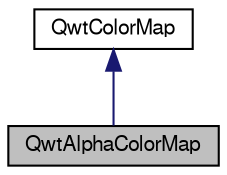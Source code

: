 digraph G
{
  edge [fontname="FreeSans",fontsize="10",labelfontname="FreeSans",labelfontsize="10"];
  node [fontname="FreeSans",fontsize="10",shape=record];
  Node1 [label="QwtAlphaColorMap",height=0.2,width=0.4,color="black", fillcolor="grey75", style="filled" fontcolor="black"];
  Node2 -> Node1 [dir="back",color="midnightblue",fontsize="10",style="solid",fontname="FreeSans"];
  Node2 [label="QwtColorMap",height=0.2,width=0.4,color="black", fillcolor="white", style="filled",URL="$class_qwt_color_map.html",tooltip="QwtColorMap is used to map values into colors."];
}
